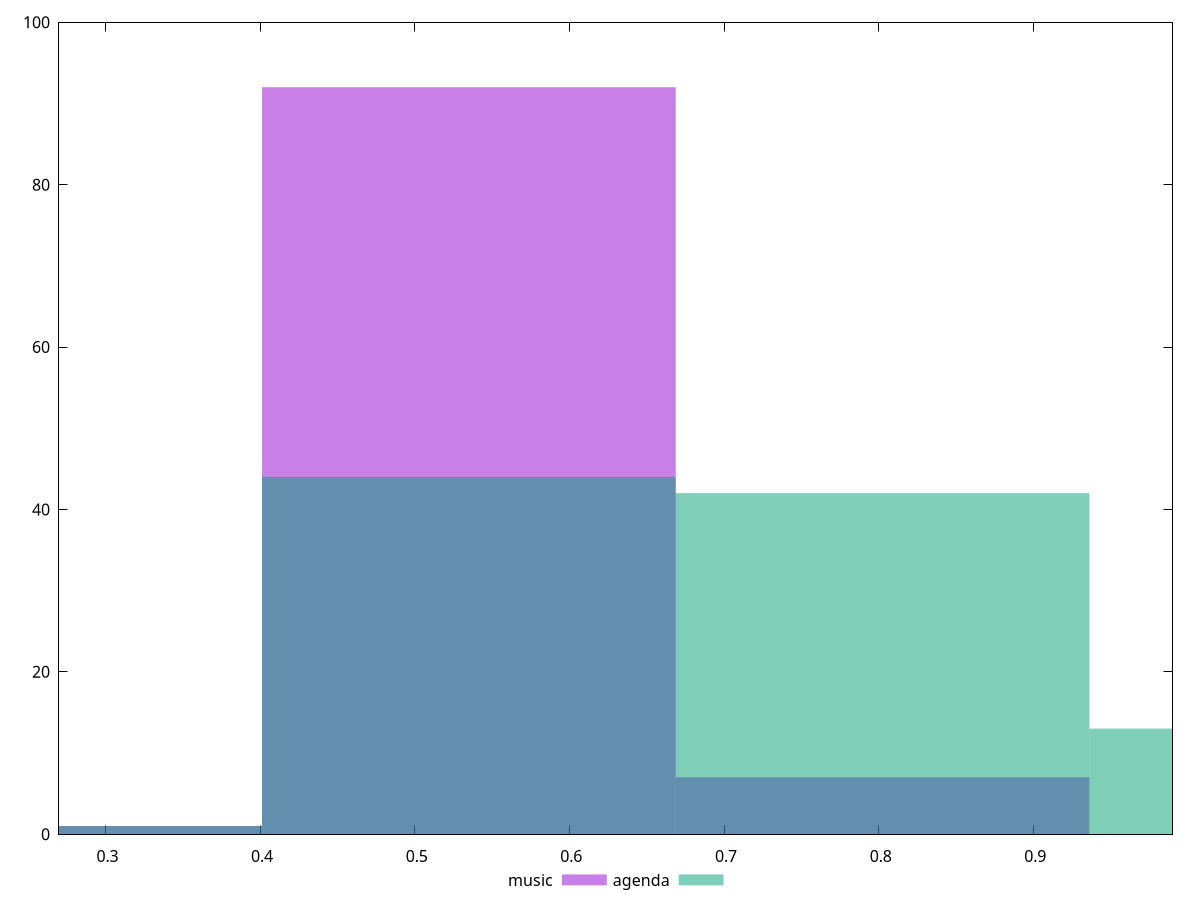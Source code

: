 reset

$music <<EOF
0.5350119708423386 92
0.802517956263508 7
0.2675059854211693 1
EOF

$agenda <<EOF
0.5350119708423386 44
1.0700239416846773 13
0.802517956263508 42
0.2675059854211693 1
EOF

set key outside below
set boxwidth 0.2675059854211693
set xrange [0.27:0.99]
set yrange [0:100]
set trange [0:100]
set style fill transparent solid 0.5 noborder
set terminal svg size 640, 500 enhanced background rgb 'white'
set output "reports/report_00028_2021-02-24T12-49-42.674Z/meta/score/comparison/histogram/0_vs_1.svg"

plot $music title "music" with boxes, \
     $agenda title "agenda" with boxes

reset
